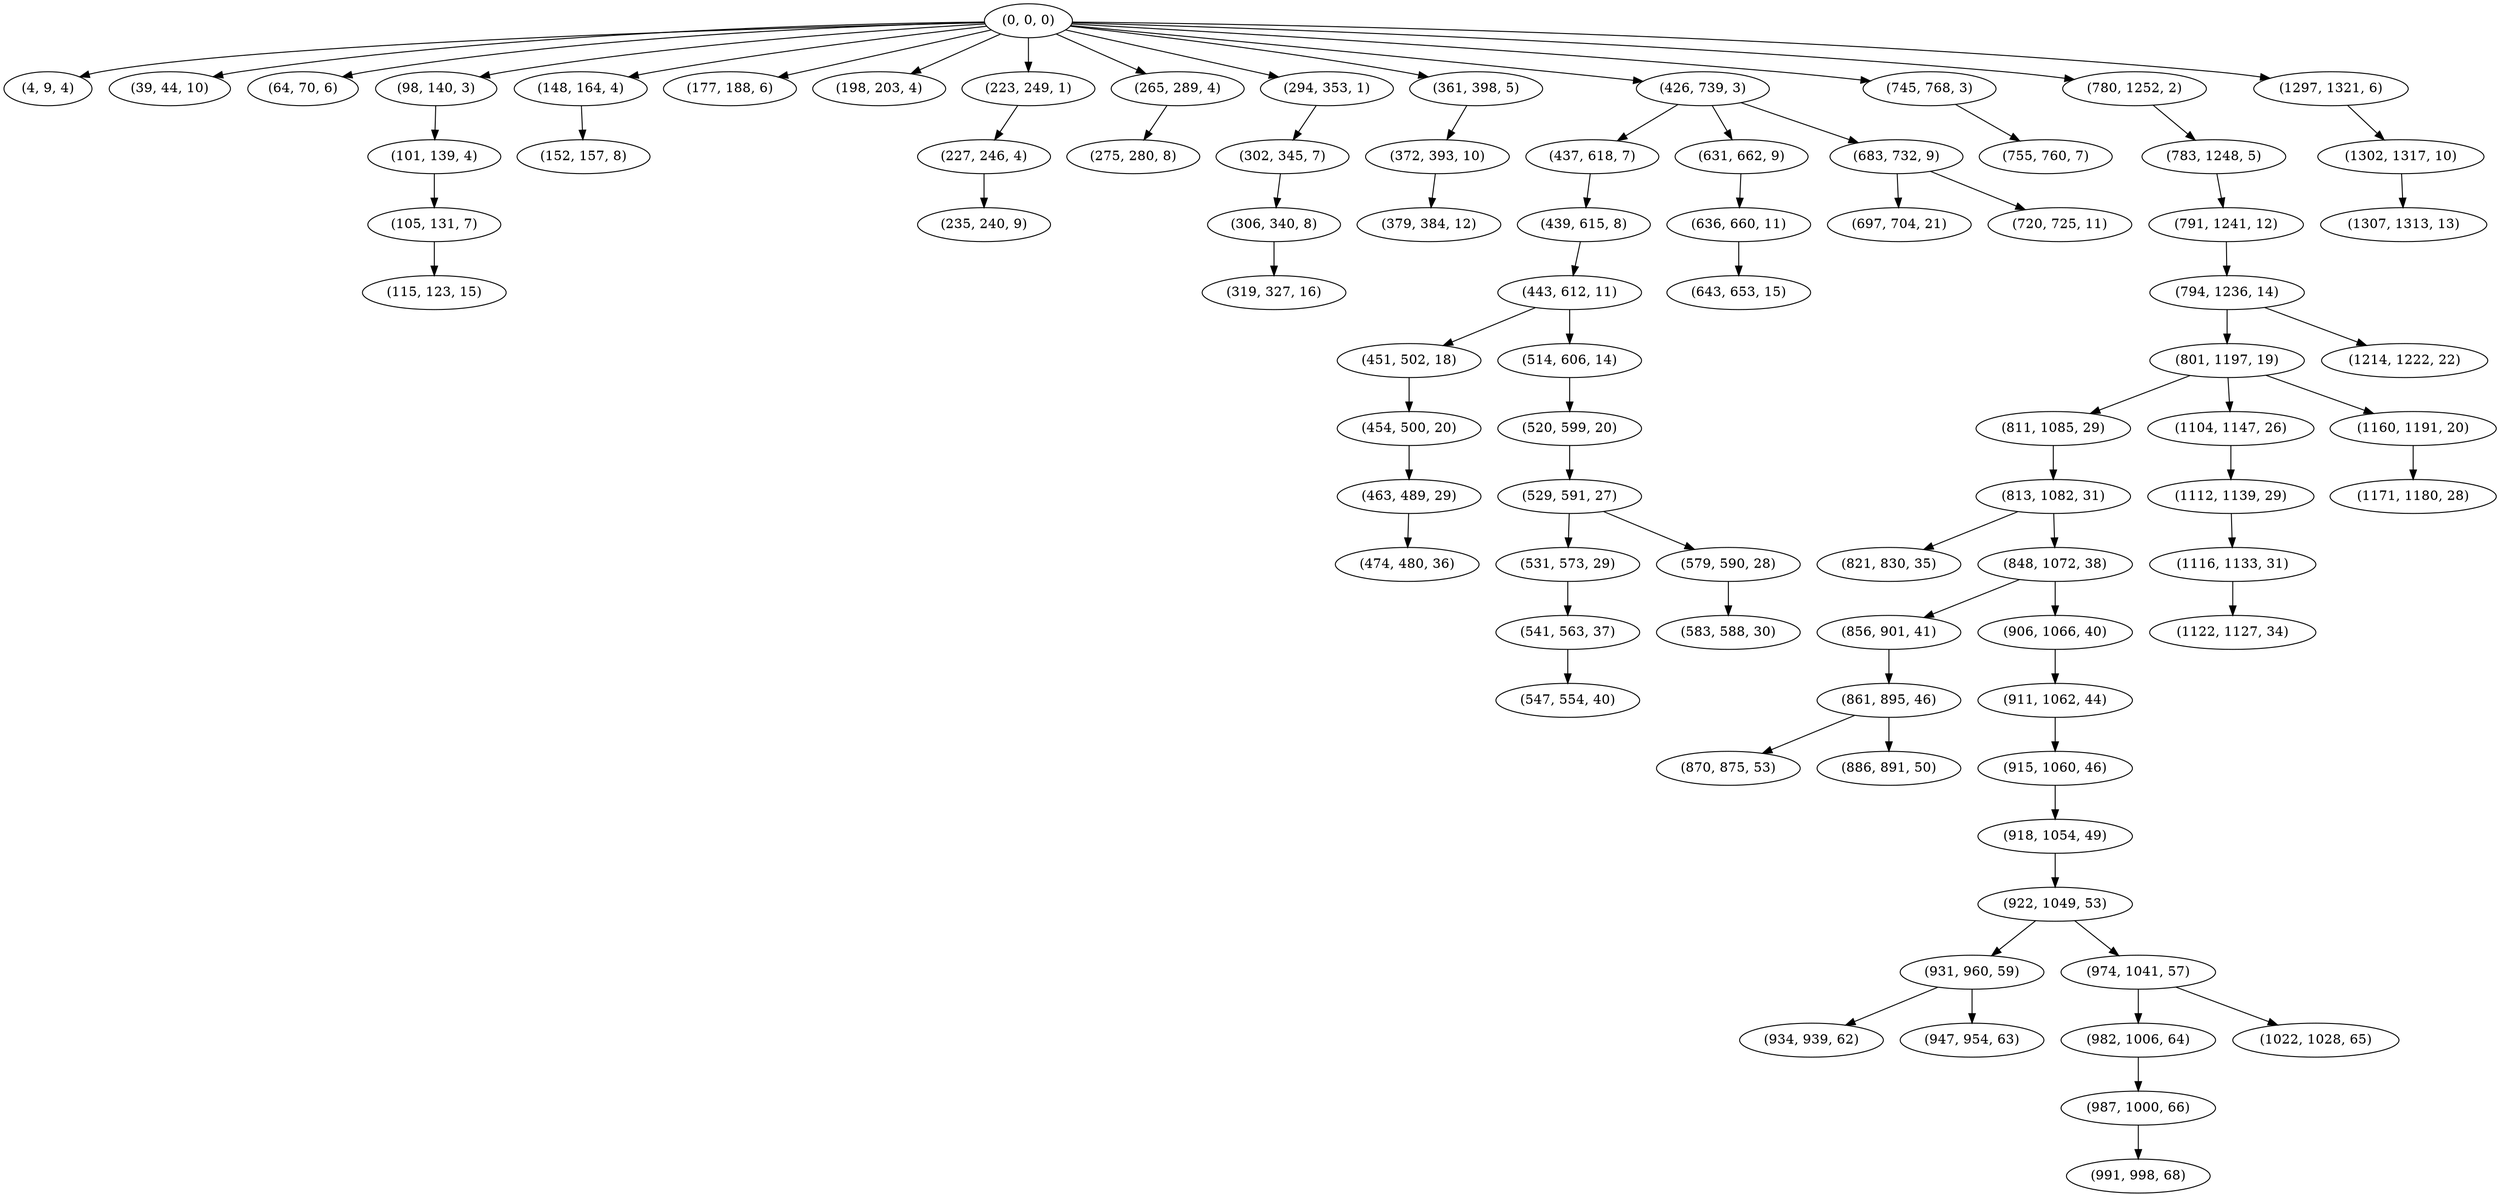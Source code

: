 digraph tree {
    "(0, 0, 0)";
    "(4, 9, 4)";
    "(39, 44, 10)";
    "(64, 70, 6)";
    "(98, 140, 3)";
    "(101, 139, 4)";
    "(105, 131, 7)";
    "(115, 123, 15)";
    "(148, 164, 4)";
    "(152, 157, 8)";
    "(177, 188, 6)";
    "(198, 203, 4)";
    "(223, 249, 1)";
    "(227, 246, 4)";
    "(235, 240, 9)";
    "(265, 289, 4)";
    "(275, 280, 8)";
    "(294, 353, 1)";
    "(302, 345, 7)";
    "(306, 340, 8)";
    "(319, 327, 16)";
    "(361, 398, 5)";
    "(372, 393, 10)";
    "(379, 384, 12)";
    "(426, 739, 3)";
    "(437, 618, 7)";
    "(439, 615, 8)";
    "(443, 612, 11)";
    "(451, 502, 18)";
    "(454, 500, 20)";
    "(463, 489, 29)";
    "(474, 480, 36)";
    "(514, 606, 14)";
    "(520, 599, 20)";
    "(529, 591, 27)";
    "(531, 573, 29)";
    "(541, 563, 37)";
    "(547, 554, 40)";
    "(579, 590, 28)";
    "(583, 588, 30)";
    "(631, 662, 9)";
    "(636, 660, 11)";
    "(643, 653, 15)";
    "(683, 732, 9)";
    "(697, 704, 21)";
    "(720, 725, 11)";
    "(745, 768, 3)";
    "(755, 760, 7)";
    "(780, 1252, 2)";
    "(783, 1248, 5)";
    "(791, 1241, 12)";
    "(794, 1236, 14)";
    "(801, 1197, 19)";
    "(811, 1085, 29)";
    "(813, 1082, 31)";
    "(821, 830, 35)";
    "(848, 1072, 38)";
    "(856, 901, 41)";
    "(861, 895, 46)";
    "(870, 875, 53)";
    "(886, 891, 50)";
    "(906, 1066, 40)";
    "(911, 1062, 44)";
    "(915, 1060, 46)";
    "(918, 1054, 49)";
    "(922, 1049, 53)";
    "(931, 960, 59)";
    "(934, 939, 62)";
    "(947, 954, 63)";
    "(974, 1041, 57)";
    "(982, 1006, 64)";
    "(987, 1000, 66)";
    "(991, 998, 68)";
    "(1022, 1028, 65)";
    "(1104, 1147, 26)";
    "(1112, 1139, 29)";
    "(1116, 1133, 31)";
    "(1122, 1127, 34)";
    "(1160, 1191, 20)";
    "(1171, 1180, 28)";
    "(1214, 1222, 22)";
    "(1297, 1321, 6)";
    "(1302, 1317, 10)";
    "(1307, 1313, 13)";
    "(0, 0, 0)" -> "(4, 9, 4)";
    "(0, 0, 0)" -> "(39, 44, 10)";
    "(0, 0, 0)" -> "(64, 70, 6)";
    "(0, 0, 0)" -> "(98, 140, 3)";
    "(0, 0, 0)" -> "(148, 164, 4)";
    "(0, 0, 0)" -> "(177, 188, 6)";
    "(0, 0, 0)" -> "(198, 203, 4)";
    "(0, 0, 0)" -> "(223, 249, 1)";
    "(0, 0, 0)" -> "(265, 289, 4)";
    "(0, 0, 0)" -> "(294, 353, 1)";
    "(0, 0, 0)" -> "(361, 398, 5)";
    "(0, 0, 0)" -> "(426, 739, 3)";
    "(0, 0, 0)" -> "(745, 768, 3)";
    "(0, 0, 0)" -> "(780, 1252, 2)";
    "(0, 0, 0)" -> "(1297, 1321, 6)";
    "(98, 140, 3)" -> "(101, 139, 4)";
    "(101, 139, 4)" -> "(105, 131, 7)";
    "(105, 131, 7)" -> "(115, 123, 15)";
    "(148, 164, 4)" -> "(152, 157, 8)";
    "(223, 249, 1)" -> "(227, 246, 4)";
    "(227, 246, 4)" -> "(235, 240, 9)";
    "(265, 289, 4)" -> "(275, 280, 8)";
    "(294, 353, 1)" -> "(302, 345, 7)";
    "(302, 345, 7)" -> "(306, 340, 8)";
    "(306, 340, 8)" -> "(319, 327, 16)";
    "(361, 398, 5)" -> "(372, 393, 10)";
    "(372, 393, 10)" -> "(379, 384, 12)";
    "(426, 739, 3)" -> "(437, 618, 7)";
    "(426, 739, 3)" -> "(631, 662, 9)";
    "(426, 739, 3)" -> "(683, 732, 9)";
    "(437, 618, 7)" -> "(439, 615, 8)";
    "(439, 615, 8)" -> "(443, 612, 11)";
    "(443, 612, 11)" -> "(451, 502, 18)";
    "(443, 612, 11)" -> "(514, 606, 14)";
    "(451, 502, 18)" -> "(454, 500, 20)";
    "(454, 500, 20)" -> "(463, 489, 29)";
    "(463, 489, 29)" -> "(474, 480, 36)";
    "(514, 606, 14)" -> "(520, 599, 20)";
    "(520, 599, 20)" -> "(529, 591, 27)";
    "(529, 591, 27)" -> "(531, 573, 29)";
    "(529, 591, 27)" -> "(579, 590, 28)";
    "(531, 573, 29)" -> "(541, 563, 37)";
    "(541, 563, 37)" -> "(547, 554, 40)";
    "(579, 590, 28)" -> "(583, 588, 30)";
    "(631, 662, 9)" -> "(636, 660, 11)";
    "(636, 660, 11)" -> "(643, 653, 15)";
    "(683, 732, 9)" -> "(697, 704, 21)";
    "(683, 732, 9)" -> "(720, 725, 11)";
    "(745, 768, 3)" -> "(755, 760, 7)";
    "(780, 1252, 2)" -> "(783, 1248, 5)";
    "(783, 1248, 5)" -> "(791, 1241, 12)";
    "(791, 1241, 12)" -> "(794, 1236, 14)";
    "(794, 1236, 14)" -> "(801, 1197, 19)";
    "(794, 1236, 14)" -> "(1214, 1222, 22)";
    "(801, 1197, 19)" -> "(811, 1085, 29)";
    "(801, 1197, 19)" -> "(1104, 1147, 26)";
    "(801, 1197, 19)" -> "(1160, 1191, 20)";
    "(811, 1085, 29)" -> "(813, 1082, 31)";
    "(813, 1082, 31)" -> "(821, 830, 35)";
    "(813, 1082, 31)" -> "(848, 1072, 38)";
    "(848, 1072, 38)" -> "(856, 901, 41)";
    "(848, 1072, 38)" -> "(906, 1066, 40)";
    "(856, 901, 41)" -> "(861, 895, 46)";
    "(861, 895, 46)" -> "(870, 875, 53)";
    "(861, 895, 46)" -> "(886, 891, 50)";
    "(906, 1066, 40)" -> "(911, 1062, 44)";
    "(911, 1062, 44)" -> "(915, 1060, 46)";
    "(915, 1060, 46)" -> "(918, 1054, 49)";
    "(918, 1054, 49)" -> "(922, 1049, 53)";
    "(922, 1049, 53)" -> "(931, 960, 59)";
    "(922, 1049, 53)" -> "(974, 1041, 57)";
    "(931, 960, 59)" -> "(934, 939, 62)";
    "(931, 960, 59)" -> "(947, 954, 63)";
    "(974, 1041, 57)" -> "(982, 1006, 64)";
    "(974, 1041, 57)" -> "(1022, 1028, 65)";
    "(982, 1006, 64)" -> "(987, 1000, 66)";
    "(987, 1000, 66)" -> "(991, 998, 68)";
    "(1104, 1147, 26)" -> "(1112, 1139, 29)";
    "(1112, 1139, 29)" -> "(1116, 1133, 31)";
    "(1116, 1133, 31)" -> "(1122, 1127, 34)";
    "(1160, 1191, 20)" -> "(1171, 1180, 28)";
    "(1297, 1321, 6)" -> "(1302, 1317, 10)";
    "(1302, 1317, 10)" -> "(1307, 1313, 13)";
}
